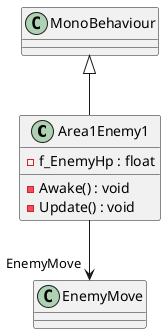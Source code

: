 @startuml
class Area1Enemy1 {
    - f_EnemyHp : float
    - Awake() : void
    - Update() : void
}
MonoBehaviour <|-- Area1Enemy1
Area1Enemy1 --> "EnemyMove" EnemyMove
@enduml
